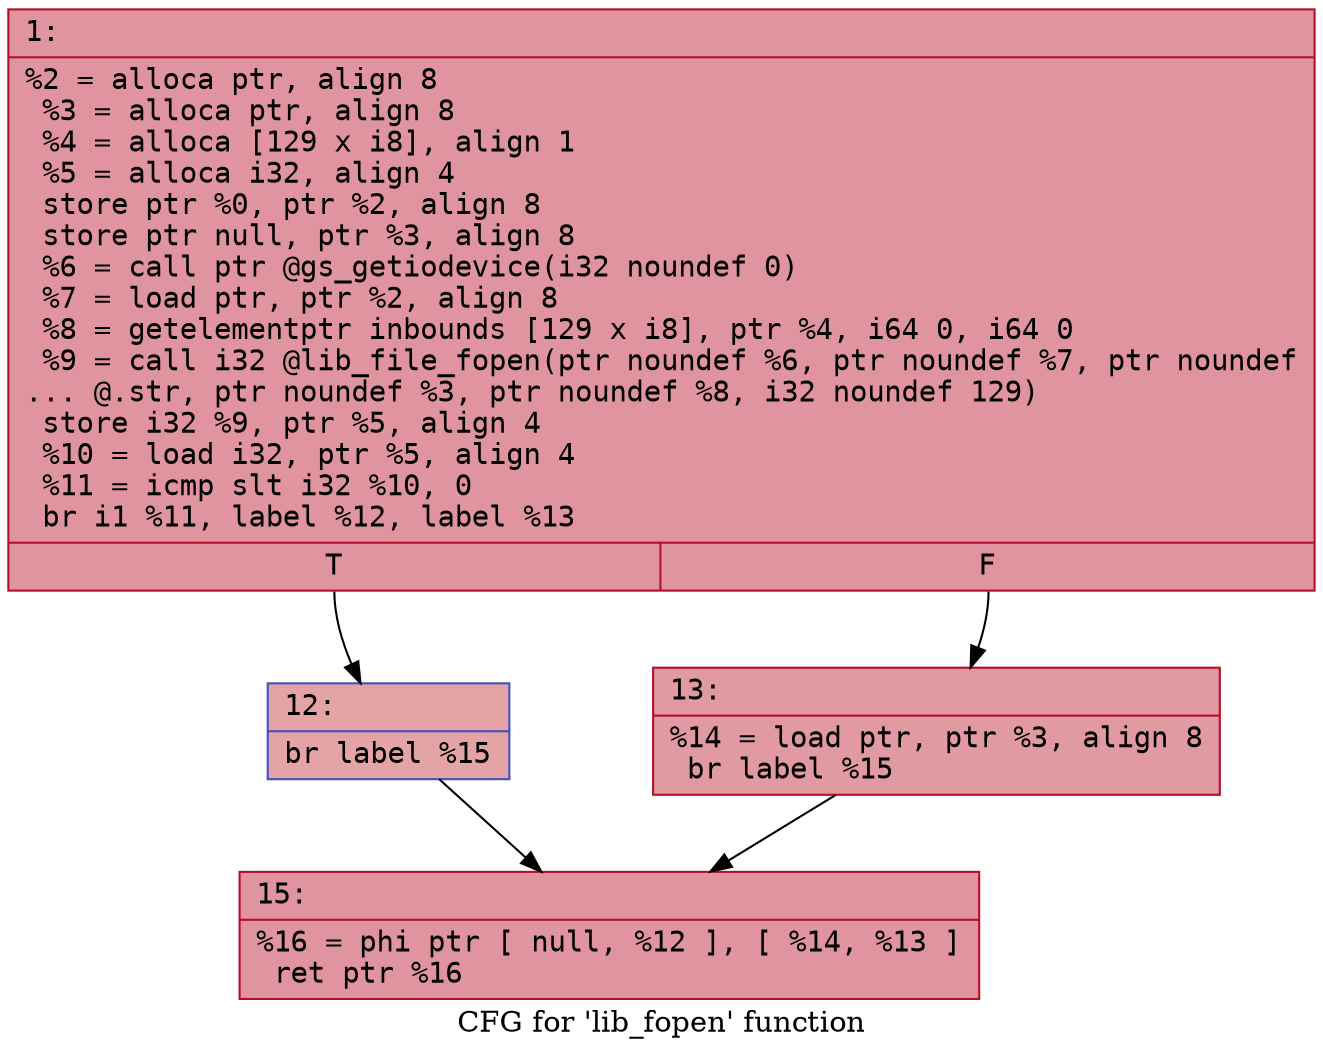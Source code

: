 digraph "CFG for 'lib_fopen' function" {
	label="CFG for 'lib_fopen' function";

	Node0x60000212a080 [shape=record,color="#b70d28ff", style=filled, fillcolor="#b70d2870" fontname="Courier",label="{1:\l|  %2 = alloca ptr, align 8\l  %3 = alloca ptr, align 8\l  %4 = alloca [129 x i8], align 1\l  %5 = alloca i32, align 4\l  store ptr %0, ptr %2, align 8\l  store ptr null, ptr %3, align 8\l  %6 = call ptr @gs_getiodevice(i32 noundef 0)\l  %7 = load ptr, ptr %2, align 8\l  %8 = getelementptr inbounds [129 x i8], ptr %4, i64 0, i64 0\l  %9 = call i32 @lib_file_fopen(ptr noundef %6, ptr noundef %7, ptr noundef\l... @.str, ptr noundef %3, ptr noundef %8, i32 noundef 129)\l  store i32 %9, ptr %5, align 4\l  %10 = load i32, ptr %5, align 4\l  %11 = icmp slt i32 %10, 0\l  br i1 %11, label %12, label %13\l|{<s0>T|<s1>F}}"];
	Node0x60000212a080:s0 -> Node0x60000212a0d0[tooltip="1 -> 12\nProbability 37.50%" ];
	Node0x60000212a080:s1 -> Node0x60000212a120[tooltip="1 -> 13\nProbability 62.50%" ];
	Node0x60000212a0d0 [shape=record,color="#3d50c3ff", style=filled, fillcolor="#c32e3170" fontname="Courier",label="{12:\l|  br label %15\l}"];
	Node0x60000212a0d0 -> Node0x60000212a170[tooltip="12 -> 15\nProbability 100.00%" ];
	Node0x60000212a120 [shape=record,color="#b70d28ff", style=filled, fillcolor="#bb1b2c70" fontname="Courier",label="{13:\l|  %14 = load ptr, ptr %3, align 8\l  br label %15\l}"];
	Node0x60000212a120 -> Node0x60000212a170[tooltip="13 -> 15\nProbability 100.00%" ];
	Node0x60000212a170 [shape=record,color="#b70d28ff", style=filled, fillcolor="#b70d2870" fontname="Courier",label="{15:\l|  %16 = phi ptr [ null, %12 ], [ %14, %13 ]\l  ret ptr %16\l}"];
}
